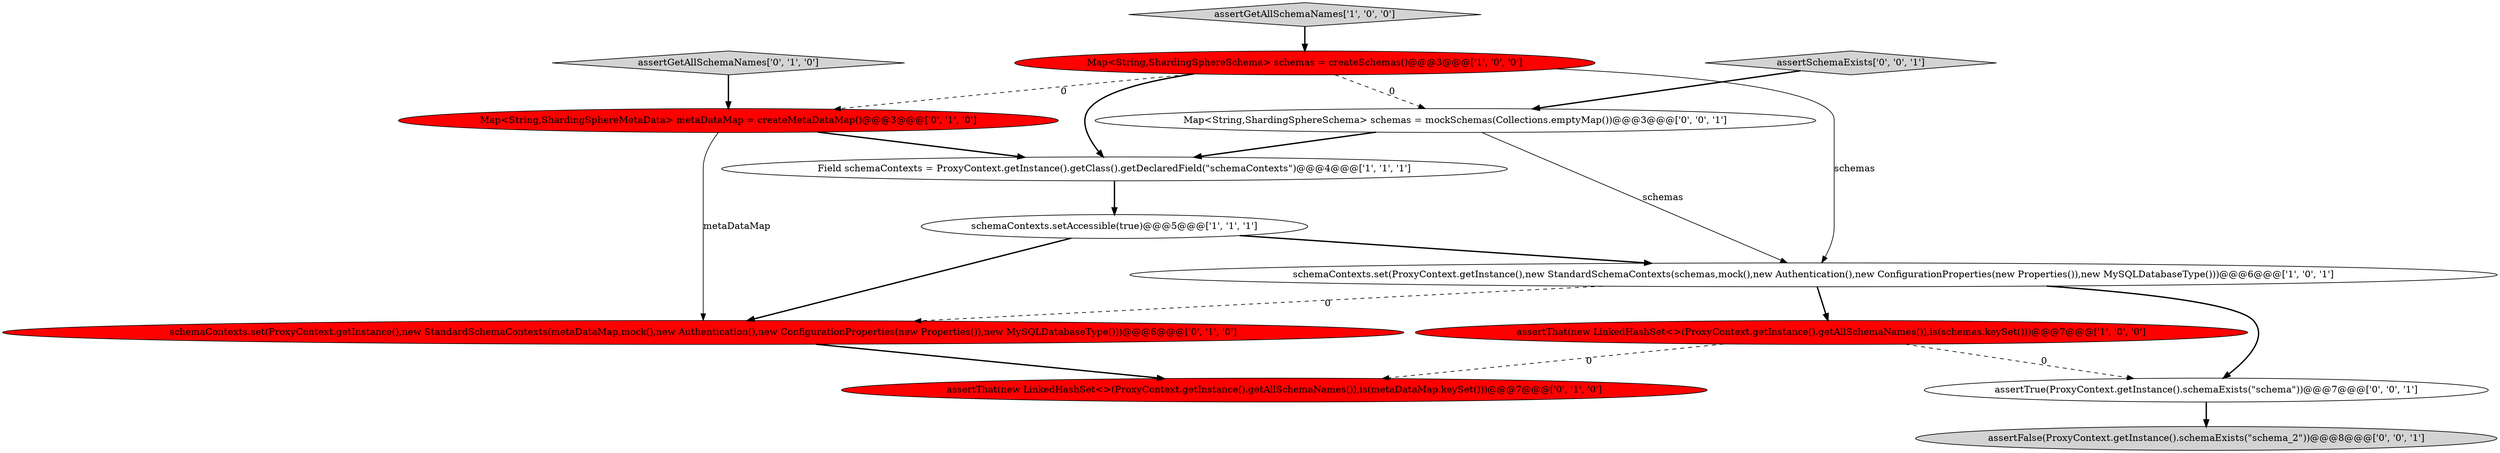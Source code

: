 digraph {
1 [style = filled, label = "schemaContexts.setAccessible(true)@@@5@@@['1', '1', '1']", fillcolor = white, shape = ellipse image = "AAA0AAABBB1BBB"];
10 [style = filled, label = "assertSchemaExists['0', '0', '1']", fillcolor = lightgray, shape = diamond image = "AAA0AAABBB3BBB"];
9 [style = filled, label = "assertGetAllSchemaNames['0', '1', '0']", fillcolor = lightgray, shape = diamond image = "AAA0AAABBB2BBB"];
2 [style = filled, label = "Field schemaContexts = ProxyContext.getInstance().getClass().getDeclaredField(\"schemaContexts\")@@@4@@@['1', '1', '1']", fillcolor = white, shape = ellipse image = "AAA0AAABBB1BBB"];
0 [style = filled, label = "Map<String,ShardingSphereSchema> schemas = createSchemas()@@@3@@@['1', '0', '0']", fillcolor = red, shape = ellipse image = "AAA1AAABBB1BBB"];
4 [style = filled, label = "assertGetAllSchemaNames['1', '0', '0']", fillcolor = lightgray, shape = diamond image = "AAA0AAABBB1BBB"];
6 [style = filled, label = "schemaContexts.set(ProxyContext.getInstance(),new StandardSchemaContexts(metaDataMap,mock(),new Authentication(),new ConfigurationProperties(new Properties()),new MySQLDatabaseType()))@@@6@@@['0', '1', '0']", fillcolor = red, shape = ellipse image = "AAA1AAABBB2BBB"];
5 [style = filled, label = "assertThat(new LinkedHashSet<>(ProxyContext.getInstance().getAllSchemaNames()),is(schemas.keySet()))@@@7@@@['1', '0', '0']", fillcolor = red, shape = ellipse image = "AAA1AAABBB1BBB"];
11 [style = filled, label = "assertTrue(ProxyContext.getInstance().schemaExists(\"schema\"))@@@7@@@['0', '0', '1']", fillcolor = white, shape = ellipse image = "AAA0AAABBB3BBB"];
7 [style = filled, label = "Map<String,ShardingSphereMetaData> metaDataMap = createMetaDataMap()@@@3@@@['0', '1', '0']", fillcolor = red, shape = ellipse image = "AAA1AAABBB2BBB"];
12 [style = filled, label = "assertFalse(ProxyContext.getInstance().schemaExists(\"schema_2\"))@@@8@@@['0', '0', '1']", fillcolor = lightgray, shape = ellipse image = "AAA0AAABBB3BBB"];
13 [style = filled, label = "Map<String,ShardingSphereSchema> schemas = mockSchemas(Collections.emptyMap())@@@3@@@['0', '0', '1']", fillcolor = white, shape = ellipse image = "AAA0AAABBB3BBB"];
3 [style = filled, label = "schemaContexts.set(ProxyContext.getInstance(),new StandardSchemaContexts(schemas,mock(),new Authentication(),new ConfigurationProperties(new Properties()),new MySQLDatabaseType()))@@@6@@@['1', '0', '1']", fillcolor = white, shape = ellipse image = "AAA0AAABBB1BBB"];
8 [style = filled, label = "assertThat(new LinkedHashSet<>(ProxyContext.getInstance().getAllSchemaNames()),is(metaDataMap.keySet()))@@@7@@@['0', '1', '0']", fillcolor = red, shape = ellipse image = "AAA1AAABBB2BBB"];
3->6 [style = dashed, label="0"];
7->6 [style = solid, label="metaDataMap"];
13->3 [style = solid, label="schemas"];
2->1 [style = bold, label=""];
0->2 [style = bold, label=""];
1->3 [style = bold, label=""];
3->11 [style = bold, label=""];
11->12 [style = bold, label=""];
9->7 [style = bold, label=""];
4->0 [style = bold, label=""];
3->5 [style = bold, label=""];
1->6 [style = bold, label=""];
10->13 [style = bold, label=""];
5->11 [style = dashed, label="0"];
7->2 [style = bold, label=""];
0->13 [style = dashed, label="0"];
6->8 [style = bold, label=""];
5->8 [style = dashed, label="0"];
0->7 [style = dashed, label="0"];
0->3 [style = solid, label="schemas"];
13->2 [style = bold, label=""];
}
